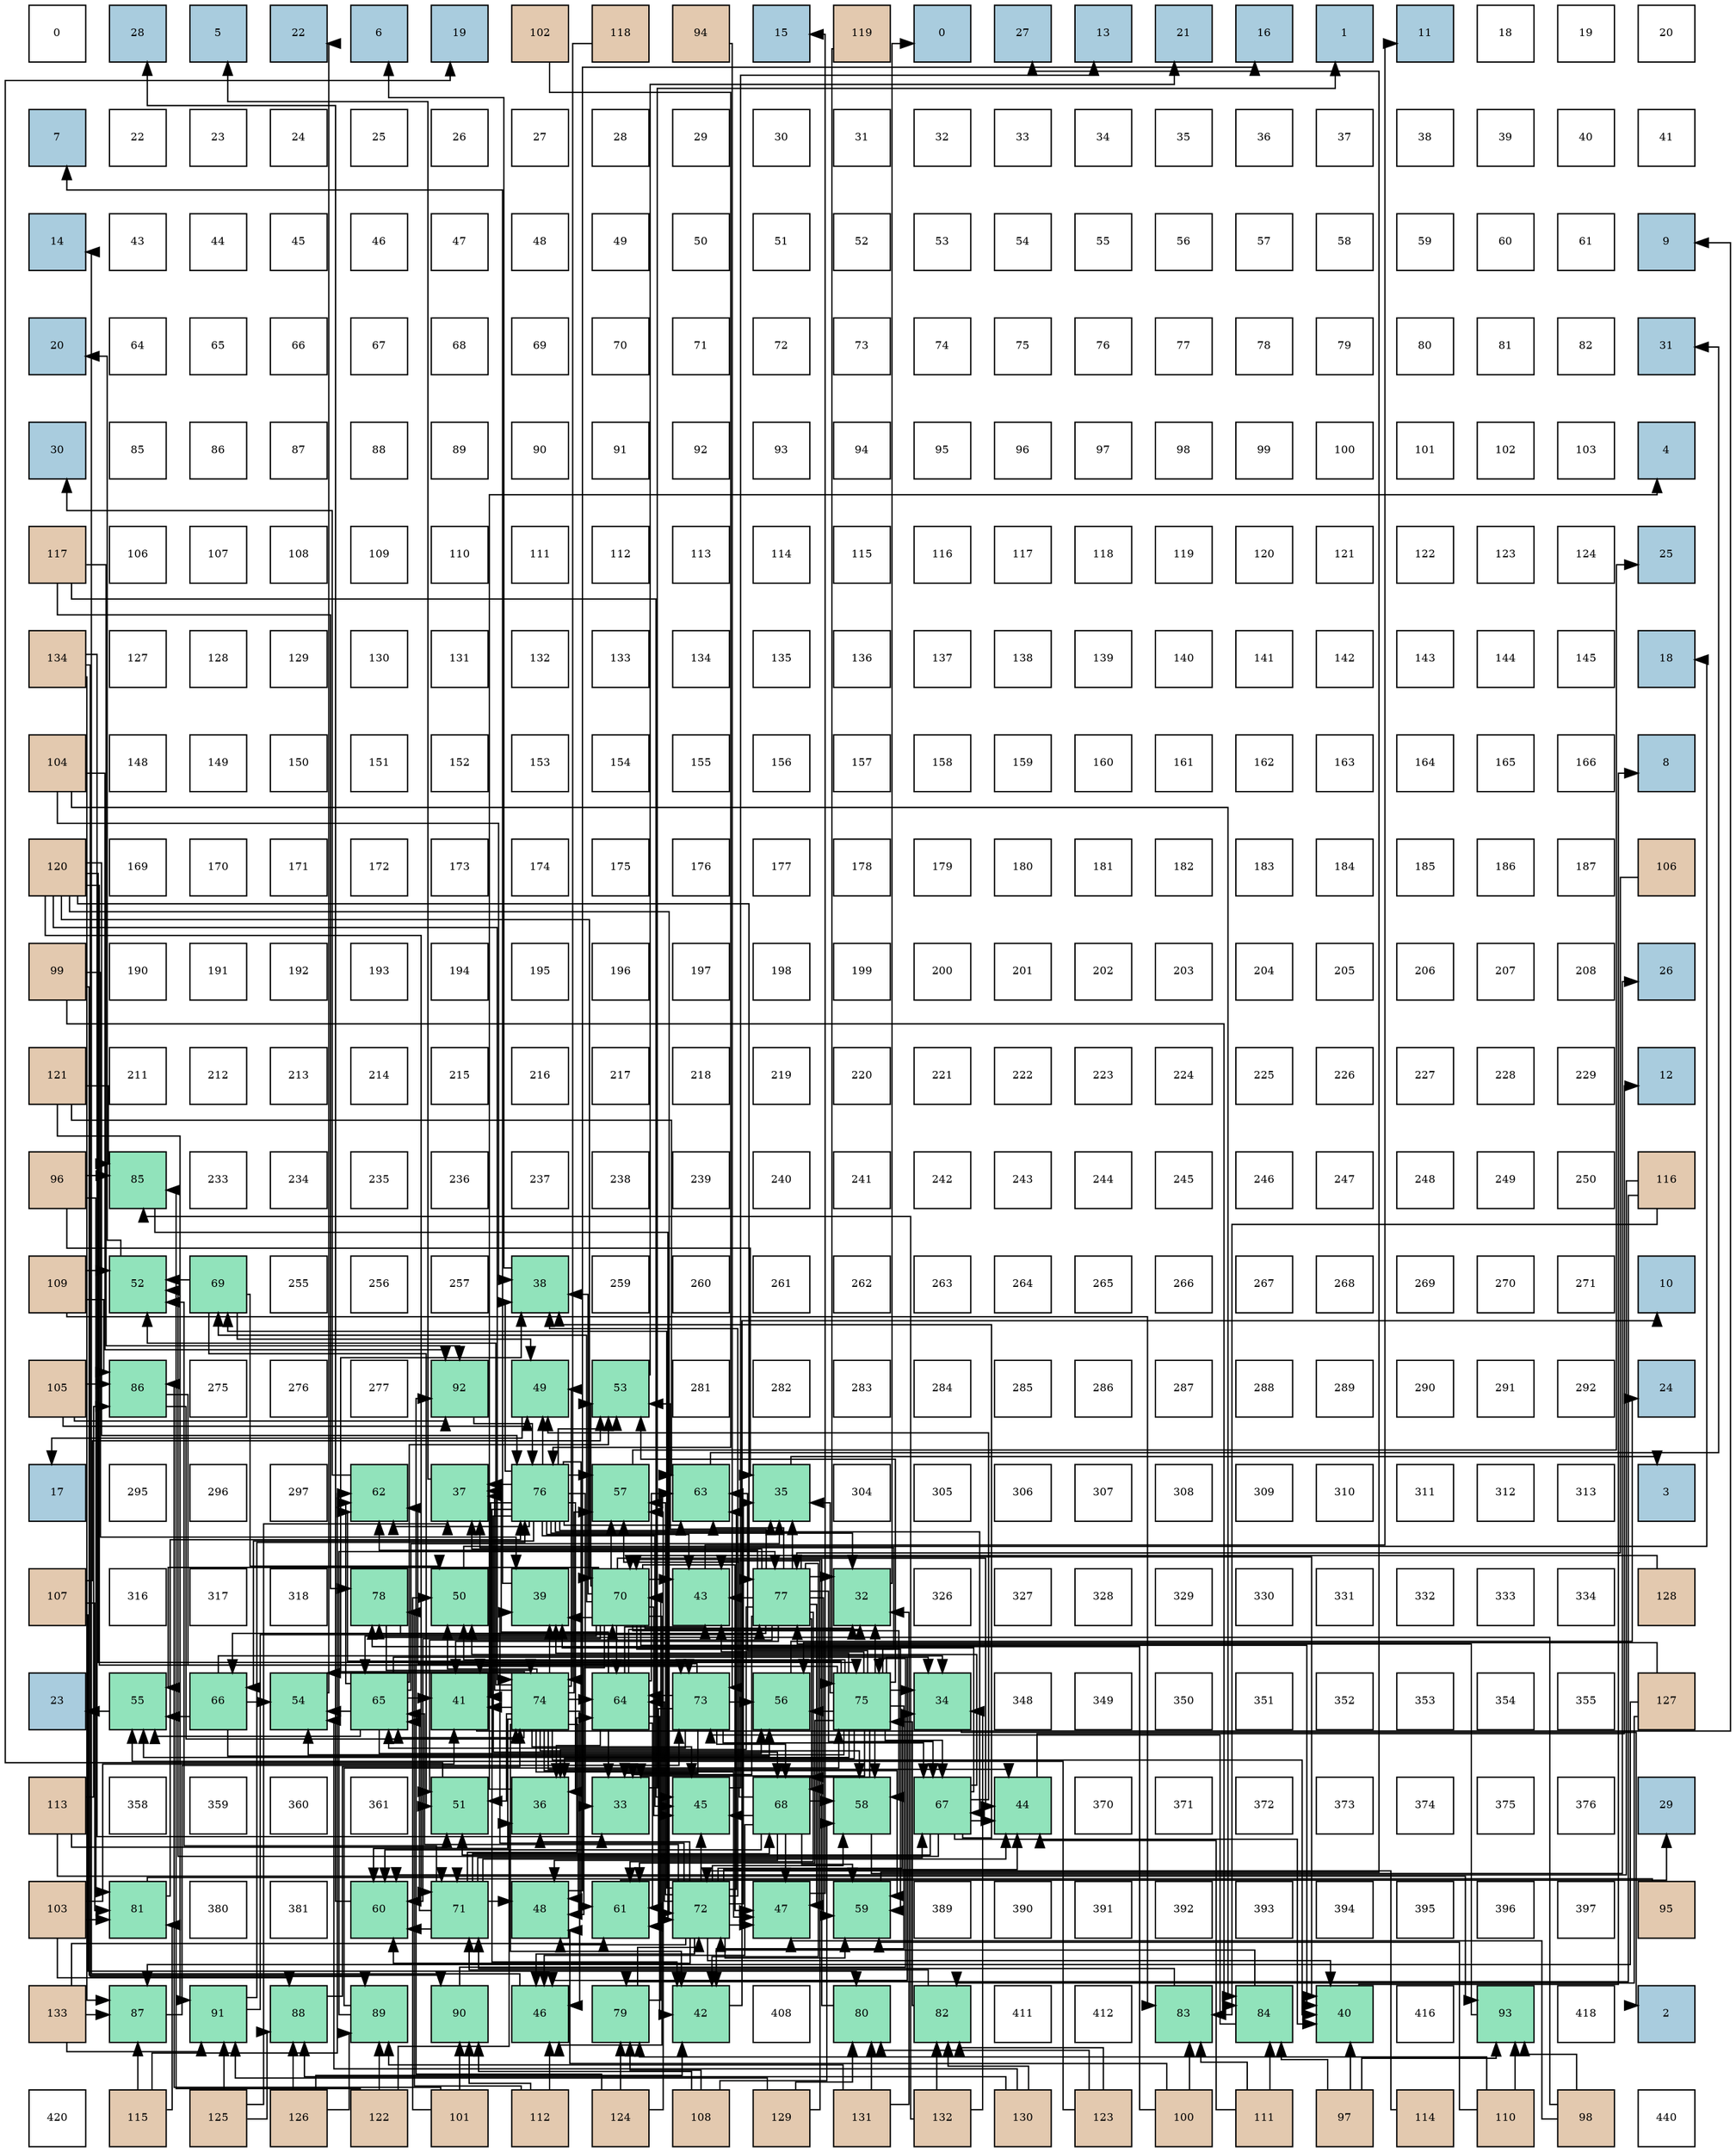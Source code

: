 digraph layout{
 rankdir=TB;
 splines=ortho;
 node [style=filled shape=square fixedsize=true width=0.6];
0[label="0", fontsize=8, fillcolor="#ffffff"];
1[label="28", fontsize=8, fillcolor="#a9ccde"];
2[label="5", fontsize=8, fillcolor="#a9ccde"];
3[label="22", fontsize=8, fillcolor="#a9ccde"];
4[label="6", fontsize=8, fillcolor="#a9ccde"];
5[label="19", fontsize=8, fillcolor="#a9ccde"];
6[label="102", fontsize=8, fillcolor="#e3c9af"];
7[label="118", fontsize=8, fillcolor="#e3c9af"];
8[label="94", fontsize=8, fillcolor="#e3c9af"];
9[label="15", fontsize=8, fillcolor="#a9ccde"];
10[label="119", fontsize=8, fillcolor="#e3c9af"];
11[label="0", fontsize=8, fillcolor="#a9ccde"];
12[label="27", fontsize=8, fillcolor="#a9ccde"];
13[label="13", fontsize=8, fillcolor="#a9ccde"];
14[label="21", fontsize=8, fillcolor="#a9ccde"];
15[label="16", fontsize=8, fillcolor="#a9ccde"];
16[label="1", fontsize=8, fillcolor="#a9ccde"];
17[label="11", fontsize=8, fillcolor="#a9ccde"];
18[label="18", fontsize=8, fillcolor="#ffffff"];
19[label="19", fontsize=8, fillcolor="#ffffff"];
20[label="20", fontsize=8, fillcolor="#ffffff"];
21[label="7", fontsize=8, fillcolor="#a9ccde"];
22[label="22", fontsize=8, fillcolor="#ffffff"];
23[label="23", fontsize=8, fillcolor="#ffffff"];
24[label="24", fontsize=8, fillcolor="#ffffff"];
25[label="25", fontsize=8, fillcolor="#ffffff"];
26[label="26", fontsize=8, fillcolor="#ffffff"];
27[label="27", fontsize=8, fillcolor="#ffffff"];
28[label="28", fontsize=8, fillcolor="#ffffff"];
29[label="29", fontsize=8, fillcolor="#ffffff"];
30[label="30", fontsize=8, fillcolor="#ffffff"];
31[label="31", fontsize=8, fillcolor="#ffffff"];
32[label="32", fontsize=8, fillcolor="#ffffff"];
33[label="33", fontsize=8, fillcolor="#ffffff"];
34[label="34", fontsize=8, fillcolor="#ffffff"];
35[label="35", fontsize=8, fillcolor="#ffffff"];
36[label="36", fontsize=8, fillcolor="#ffffff"];
37[label="37", fontsize=8, fillcolor="#ffffff"];
38[label="38", fontsize=8, fillcolor="#ffffff"];
39[label="39", fontsize=8, fillcolor="#ffffff"];
40[label="40", fontsize=8, fillcolor="#ffffff"];
41[label="41", fontsize=8, fillcolor="#ffffff"];
42[label="14", fontsize=8, fillcolor="#a9ccde"];
43[label="43", fontsize=8, fillcolor="#ffffff"];
44[label="44", fontsize=8, fillcolor="#ffffff"];
45[label="45", fontsize=8, fillcolor="#ffffff"];
46[label="46", fontsize=8, fillcolor="#ffffff"];
47[label="47", fontsize=8, fillcolor="#ffffff"];
48[label="48", fontsize=8, fillcolor="#ffffff"];
49[label="49", fontsize=8, fillcolor="#ffffff"];
50[label="50", fontsize=8, fillcolor="#ffffff"];
51[label="51", fontsize=8, fillcolor="#ffffff"];
52[label="52", fontsize=8, fillcolor="#ffffff"];
53[label="53", fontsize=8, fillcolor="#ffffff"];
54[label="54", fontsize=8, fillcolor="#ffffff"];
55[label="55", fontsize=8, fillcolor="#ffffff"];
56[label="56", fontsize=8, fillcolor="#ffffff"];
57[label="57", fontsize=8, fillcolor="#ffffff"];
58[label="58", fontsize=8, fillcolor="#ffffff"];
59[label="59", fontsize=8, fillcolor="#ffffff"];
60[label="60", fontsize=8, fillcolor="#ffffff"];
61[label="61", fontsize=8, fillcolor="#ffffff"];
62[label="9", fontsize=8, fillcolor="#a9ccde"];
63[label="20", fontsize=8, fillcolor="#a9ccde"];
64[label="64", fontsize=8, fillcolor="#ffffff"];
65[label="65", fontsize=8, fillcolor="#ffffff"];
66[label="66", fontsize=8, fillcolor="#ffffff"];
67[label="67", fontsize=8, fillcolor="#ffffff"];
68[label="68", fontsize=8, fillcolor="#ffffff"];
69[label="69", fontsize=8, fillcolor="#ffffff"];
70[label="70", fontsize=8, fillcolor="#ffffff"];
71[label="71", fontsize=8, fillcolor="#ffffff"];
72[label="72", fontsize=8, fillcolor="#ffffff"];
73[label="73", fontsize=8, fillcolor="#ffffff"];
74[label="74", fontsize=8, fillcolor="#ffffff"];
75[label="75", fontsize=8, fillcolor="#ffffff"];
76[label="76", fontsize=8, fillcolor="#ffffff"];
77[label="77", fontsize=8, fillcolor="#ffffff"];
78[label="78", fontsize=8, fillcolor="#ffffff"];
79[label="79", fontsize=8, fillcolor="#ffffff"];
80[label="80", fontsize=8, fillcolor="#ffffff"];
81[label="81", fontsize=8, fillcolor="#ffffff"];
82[label="82", fontsize=8, fillcolor="#ffffff"];
83[label="31", fontsize=8, fillcolor="#a9ccde"];
84[label="30", fontsize=8, fillcolor="#a9ccde"];
85[label="85", fontsize=8, fillcolor="#ffffff"];
86[label="86", fontsize=8, fillcolor="#ffffff"];
87[label="87", fontsize=8, fillcolor="#ffffff"];
88[label="88", fontsize=8, fillcolor="#ffffff"];
89[label="89", fontsize=8, fillcolor="#ffffff"];
90[label="90", fontsize=8, fillcolor="#ffffff"];
91[label="91", fontsize=8, fillcolor="#ffffff"];
92[label="92", fontsize=8, fillcolor="#ffffff"];
93[label="93", fontsize=8, fillcolor="#ffffff"];
94[label="94", fontsize=8, fillcolor="#ffffff"];
95[label="95", fontsize=8, fillcolor="#ffffff"];
96[label="96", fontsize=8, fillcolor="#ffffff"];
97[label="97", fontsize=8, fillcolor="#ffffff"];
98[label="98", fontsize=8, fillcolor="#ffffff"];
99[label="99", fontsize=8, fillcolor="#ffffff"];
100[label="100", fontsize=8, fillcolor="#ffffff"];
101[label="101", fontsize=8, fillcolor="#ffffff"];
102[label="102", fontsize=8, fillcolor="#ffffff"];
103[label="103", fontsize=8, fillcolor="#ffffff"];
104[label="4", fontsize=8, fillcolor="#a9ccde"];
105[label="117", fontsize=8, fillcolor="#e3c9af"];
106[label="106", fontsize=8, fillcolor="#ffffff"];
107[label="107", fontsize=8, fillcolor="#ffffff"];
108[label="108", fontsize=8, fillcolor="#ffffff"];
109[label="109", fontsize=8, fillcolor="#ffffff"];
110[label="110", fontsize=8, fillcolor="#ffffff"];
111[label="111", fontsize=8, fillcolor="#ffffff"];
112[label="112", fontsize=8, fillcolor="#ffffff"];
113[label="113", fontsize=8, fillcolor="#ffffff"];
114[label="114", fontsize=8, fillcolor="#ffffff"];
115[label="115", fontsize=8, fillcolor="#ffffff"];
116[label="116", fontsize=8, fillcolor="#ffffff"];
117[label="117", fontsize=8, fillcolor="#ffffff"];
118[label="118", fontsize=8, fillcolor="#ffffff"];
119[label="119", fontsize=8, fillcolor="#ffffff"];
120[label="120", fontsize=8, fillcolor="#ffffff"];
121[label="121", fontsize=8, fillcolor="#ffffff"];
122[label="122", fontsize=8, fillcolor="#ffffff"];
123[label="123", fontsize=8, fillcolor="#ffffff"];
124[label="124", fontsize=8, fillcolor="#ffffff"];
125[label="25", fontsize=8, fillcolor="#a9ccde"];
126[label="134", fontsize=8, fillcolor="#e3c9af"];
127[label="127", fontsize=8, fillcolor="#ffffff"];
128[label="128", fontsize=8, fillcolor="#ffffff"];
129[label="129", fontsize=8, fillcolor="#ffffff"];
130[label="130", fontsize=8, fillcolor="#ffffff"];
131[label="131", fontsize=8, fillcolor="#ffffff"];
132[label="132", fontsize=8, fillcolor="#ffffff"];
133[label="133", fontsize=8, fillcolor="#ffffff"];
134[label="134", fontsize=8, fillcolor="#ffffff"];
135[label="135", fontsize=8, fillcolor="#ffffff"];
136[label="136", fontsize=8, fillcolor="#ffffff"];
137[label="137", fontsize=8, fillcolor="#ffffff"];
138[label="138", fontsize=8, fillcolor="#ffffff"];
139[label="139", fontsize=8, fillcolor="#ffffff"];
140[label="140", fontsize=8, fillcolor="#ffffff"];
141[label="141", fontsize=8, fillcolor="#ffffff"];
142[label="142", fontsize=8, fillcolor="#ffffff"];
143[label="143", fontsize=8, fillcolor="#ffffff"];
144[label="144", fontsize=8, fillcolor="#ffffff"];
145[label="145", fontsize=8, fillcolor="#ffffff"];
146[label="18", fontsize=8, fillcolor="#a9ccde"];
147[label="104", fontsize=8, fillcolor="#e3c9af"];
148[label="148", fontsize=8, fillcolor="#ffffff"];
149[label="149", fontsize=8, fillcolor="#ffffff"];
150[label="150", fontsize=8, fillcolor="#ffffff"];
151[label="151", fontsize=8, fillcolor="#ffffff"];
152[label="152", fontsize=8, fillcolor="#ffffff"];
153[label="153", fontsize=8, fillcolor="#ffffff"];
154[label="154", fontsize=8, fillcolor="#ffffff"];
155[label="155", fontsize=8, fillcolor="#ffffff"];
156[label="156", fontsize=8, fillcolor="#ffffff"];
157[label="157", fontsize=8, fillcolor="#ffffff"];
158[label="158", fontsize=8, fillcolor="#ffffff"];
159[label="159", fontsize=8, fillcolor="#ffffff"];
160[label="160", fontsize=8, fillcolor="#ffffff"];
161[label="161", fontsize=8, fillcolor="#ffffff"];
162[label="162", fontsize=8, fillcolor="#ffffff"];
163[label="163", fontsize=8, fillcolor="#ffffff"];
164[label="164", fontsize=8, fillcolor="#ffffff"];
165[label="165", fontsize=8, fillcolor="#ffffff"];
166[label="166", fontsize=8, fillcolor="#ffffff"];
167[label="8", fontsize=8, fillcolor="#a9ccde"];
168[label="120", fontsize=8, fillcolor="#e3c9af"];
169[label="169", fontsize=8, fillcolor="#ffffff"];
170[label="170", fontsize=8, fillcolor="#ffffff"];
171[label="171", fontsize=8, fillcolor="#ffffff"];
172[label="172", fontsize=8, fillcolor="#ffffff"];
173[label="173", fontsize=8, fillcolor="#ffffff"];
174[label="174", fontsize=8, fillcolor="#ffffff"];
175[label="175", fontsize=8, fillcolor="#ffffff"];
176[label="176", fontsize=8, fillcolor="#ffffff"];
177[label="177", fontsize=8, fillcolor="#ffffff"];
178[label="178", fontsize=8, fillcolor="#ffffff"];
179[label="179", fontsize=8, fillcolor="#ffffff"];
180[label="180", fontsize=8, fillcolor="#ffffff"];
181[label="181", fontsize=8, fillcolor="#ffffff"];
182[label="182", fontsize=8, fillcolor="#ffffff"];
183[label="183", fontsize=8, fillcolor="#ffffff"];
184[label="184", fontsize=8, fillcolor="#ffffff"];
185[label="185", fontsize=8, fillcolor="#ffffff"];
186[label="186", fontsize=8, fillcolor="#ffffff"];
187[label="187", fontsize=8, fillcolor="#ffffff"];
188[label="106", fontsize=8, fillcolor="#e3c9af"];
189[label="99", fontsize=8, fillcolor="#e3c9af"];
190[label="190", fontsize=8, fillcolor="#ffffff"];
191[label="191", fontsize=8, fillcolor="#ffffff"];
192[label="192", fontsize=8, fillcolor="#ffffff"];
193[label="193", fontsize=8, fillcolor="#ffffff"];
194[label="194", fontsize=8, fillcolor="#ffffff"];
195[label="195", fontsize=8, fillcolor="#ffffff"];
196[label="196", fontsize=8, fillcolor="#ffffff"];
197[label="197", fontsize=8, fillcolor="#ffffff"];
198[label="198", fontsize=8, fillcolor="#ffffff"];
199[label="199", fontsize=8, fillcolor="#ffffff"];
200[label="200", fontsize=8, fillcolor="#ffffff"];
201[label="201", fontsize=8, fillcolor="#ffffff"];
202[label="202", fontsize=8, fillcolor="#ffffff"];
203[label="203", fontsize=8, fillcolor="#ffffff"];
204[label="204", fontsize=8, fillcolor="#ffffff"];
205[label="205", fontsize=8, fillcolor="#ffffff"];
206[label="206", fontsize=8, fillcolor="#ffffff"];
207[label="207", fontsize=8, fillcolor="#ffffff"];
208[label="208", fontsize=8, fillcolor="#ffffff"];
209[label="26", fontsize=8, fillcolor="#a9ccde"];
210[label="121", fontsize=8, fillcolor="#e3c9af"];
211[label="211", fontsize=8, fillcolor="#ffffff"];
212[label="212", fontsize=8, fillcolor="#ffffff"];
213[label="213", fontsize=8, fillcolor="#ffffff"];
214[label="214", fontsize=8, fillcolor="#ffffff"];
215[label="215", fontsize=8, fillcolor="#ffffff"];
216[label="216", fontsize=8, fillcolor="#ffffff"];
217[label="217", fontsize=8, fillcolor="#ffffff"];
218[label="218", fontsize=8, fillcolor="#ffffff"];
219[label="219", fontsize=8, fillcolor="#ffffff"];
220[label="220", fontsize=8, fillcolor="#ffffff"];
221[label="221", fontsize=8, fillcolor="#ffffff"];
222[label="222", fontsize=8, fillcolor="#ffffff"];
223[label="223", fontsize=8, fillcolor="#ffffff"];
224[label="224", fontsize=8, fillcolor="#ffffff"];
225[label="225", fontsize=8, fillcolor="#ffffff"];
226[label="226", fontsize=8, fillcolor="#ffffff"];
227[label="227", fontsize=8, fillcolor="#ffffff"];
228[label="228", fontsize=8, fillcolor="#ffffff"];
229[label="229", fontsize=8, fillcolor="#ffffff"];
230[label="12", fontsize=8, fillcolor="#a9ccde"];
231[label="96", fontsize=8, fillcolor="#e3c9af"];
232[label="85", fontsize=8, fillcolor="#91e3bb"];
233[label="233", fontsize=8, fillcolor="#ffffff"];
234[label="234", fontsize=8, fillcolor="#ffffff"];
235[label="235", fontsize=8, fillcolor="#ffffff"];
236[label="236", fontsize=8, fillcolor="#ffffff"];
237[label="237", fontsize=8, fillcolor="#ffffff"];
238[label="238", fontsize=8, fillcolor="#ffffff"];
239[label="239", fontsize=8, fillcolor="#ffffff"];
240[label="240", fontsize=8, fillcolor="#ffffff"];
241[label="241", fontsize=8, fillcolor="#ffffff"];
242[label="242", fontsize=8, fillcolor="#ffffff"];
243[label="243", fontsize=8, fillcolor="#ffffff"];
244[label="244", fontsize=8, fillcolor="#ffffff"];
245[label="245", fontsize=8, fillcolor="#ffffff"];
246[label="246", fontsize=8, fillcolor="#ffffff"];
247[label="247", fontsize=8, fillcolor="#ffffff"];
248[label="248", fontsize=8, fillcolor="#ffffff"];
249[label="249", fontsize=8, fillcolor="#ffffff"];
250[label="250", fontsize=8, fillcolor="#ffffff"];
251[label="116", fontsize=8, fillcolor="#e3c9af"];
252[label="109", fontsize=8, fillcolor="#e3c9af"];
253[label="52", fontsize=8, fillcolor="#91e3bb"];
254[label="69", fontsize=8, fillcolor="#91e3bb"];
255[label="255", fontsize=8, fillcolor="#ffffff"];
256[label="256", fontsize=8, fillcolor="#ffffff"];
257[label="257", fontsize=8, fillcolor="#ffffff"];
258[label="38", fontsize=8, fillcolor="#91e3bb"];
259[label="259", fontsize=8, fillcolor="#ffffff"];
260[label="260", fontsize=8, fillcolor="#ffffff"];
261[label="261", fontsize=8, fillcolor="#ffffff"];
262[label="262", fontsize=8, fillcolor="#ffffff"];
263[label="263", fontsize=8, fillcolor="#ffffff"];
264[label="264", fontsize=8, fillcolor="#ffffff"];
265[label="265", fontsize=8, fillcolor="#ffffff"];
266[label="266", fontsize=8, fillcolor="#ffffff"];
267[label="267", fontsize=8, fillcolor="#ffffff"];
268[label="268", fontsize=8, fillcolor="#ffffff"];
269[label="269", fontsize=8, fillcolor="#ffffff"];
270[label="270", fontsize=8, fillcolor="#ffffff"];
271[label="271", fontsize=8, fillcolor="#ffffff"];
272[label="10", fontsize=8, fillcolor="#a9ccde"];
273[label="105", fontsize=8, fillcolor="#e3c9af"];
274[label="86", fontsize=8, fillcolor="#91e3bb"];
275[label="275", fontsize=8, fillcolor="#ffffff"];
276[label="276", fontsize=8, fillcolor="#ffffff"];
277[label="277", fontsize=8, fillcolor="#ffffff"];
278[label="92", fontsize=8, fillcolor="#91e3bb"];
279[label="49", fontsize=8, fillcolor="#91e3bb"];
280[label="53", fontsize=8, fillcolor="#91e3bb"];
281[label="281", fontsize=8, fillcolor="#ffffff"];
282[label="282", fontsize=8, fillcolor="#ffffff"];
283[label="283", fontsize=8, fillcolor="#ffffff"];
284[label="284", fontsize=8, fillcolor="#ffffff"];
285[label="285", fontsize=8, fillcolor="#ffffff"];
286[label="286", fontsize=8, fillcolor="#ffffff"];
287[label="287", fontsize=8, fillcolor="#ffffff"];
288[label="288", fontsize=8, fillcolor="#ffffff"];
289[label="289", fontsize=8, fillcolor="#ffffff"];
290[label="290", fontsize=8, fillcolor="#ffffff"];
291[label="291", fontsize=8, fillcolor="#ffffff"];
292[label="292", fontsize=8, fillcolor="#ffffff"];
293[label="24", fontsize=8, fillcolor="#a9ccde"];
294[label="17", fontsize=8, fillcolor="#a9ccde"];
295[label="295", fontsize=8, fillcolor="#ffffff"];
296[label="296", fontsize=8, fillcolor="#ffffff"];
297[label="297", fontsize=8, fillcolor="#ffffff"];
298[label="62", fontsize=8, fillcolor="#91e3bb"];
299[label="37", fontsize=8, fillcolor="#91e3bb"];
300[label="76", fontsize=8, fillcolor="#91e3bb"];
301[label="57", fontsize=8, fillcolor="#91e3bb"];
302[label="63", fontsize=8, fillcolor="#91e3bb"];
303[label="35", fontsize=8, fillcolor="#91e3bb"];
304[label="304", fontsize=8, fillcolor="#ffffff"];
305[label="305", fontsize=8, fillcolor="#ffffff"];
306[label="306", fontsize=8, fillcolor="#ffffff"];
307[label="307", fontsize=8, fillcolor="#ffffff"];
308[label="308", fontsize=8, fillcolor="#ffffff"];
309[label="309", fontsize=8, fillcolor="#ffffff"];
310[label="310", fontsize=8, fillcolor="#ffffff"];
311[label="311", fontsize=8, fillcolor="#ffffff"];
312[label="312", fontsize=8, fillcolor="#ffffff"];
313[label="313", fontsize=8, fillcolor="#ffffff"];
314[label="3", fontsize=8, fillcolor="#a9ccde"];
315[label="107", fontsize=8, fillcolor="#e3c9af"];
316[label="316", fontsize=8, fillcolor="#ffffff"];
317[label="317", fontsize=8, fillcolor="#ffffff"];
318[label="318", fontsize=8, fillcolor="#ffffff"];
319[label="78", fontsize=8, fillcolor="#91e3bb"];
320[label="50", fontsize=8, fillcolor="#91e3bb"];
321[label="39", fontsize=8, fillcolor="#91e3bb"];
322[label="70", fontsize=8, fillcolor="#91e3bb"];
323[label="43", fontsize=8, fillcolor="#91e3bb"];
324[label="77", fontsize=8, fillcolor="#91e3bb"];
325[label="32", fontsize=8, fillcolor="#91e3bb"];
326[label="326", fontsize=8, fillcolor="#ffffff"];
327[label="327", fontsize=8, fillcolor="#ffffff"];
328[label="328", fontsize=8, fillcolor="#ffffff"];
329[label="329", fontsize=8, fillcolor="#ffffff"];
330[label="330", fontsize=8, fillcolor="#ffffff"];
331[label="331", fontsize=8, fillcolor="#ffffff"];
332[label="332", fontsize=8, fillcolor="#ffffff"];
333[label="333", fontsize=8, fillcolor="#ffffff"];
334[label="334", fontsize=8, fillcolor="#ffffff"];
335[label="128", fontsize=8, fillcolor="#e3c9af"];
336[label="23", fontsize=8, fillcolor="#a9ccde"];
337[label="55", fontsize=8, fillcolor="#91e3bb"];
338[label="66", fontsize=8, fillcolor="#91e3bb"];
339[label="54", fontsize=8, fillcolor="#91e3bb"];
340[label="65", fontsize=8, fillcolor="#91e3bb"];
341[label="41", fontsize=8, fillcolor="#91e3bb"];
342[label="74", fontsize=8, fillcolor="#91e3bb"];
343[label="64", fontsize=8, fillcolor="#91e3bb"];
344[label="73", fontsize=8, fillcolor="#91e3bb"];
345[label="56", fontsize=8, fillcolor="#91e3bb"];
346[label="75", fontsize=8, fillcolor="#91e3bb"];
347[label="34", fontsize=8, fillcolor="#91e3bb"];
348[label="348", fontsize=8, fillcolor="#ffffff"];
349[label="349", fontsize=8, fillcolor="#ffffff"];
350[label="350", fontsize=8, fillcolor="#ffffff"];
351[label="351", fontsize=8, fillcolor="#ffffff"];
352[label="352", fontsize=8, fillcolor="#ffffff"];
353[label="353", fontsize=8, fillcolor="#ffffff"];
354[label="354", fontsize=8, fillcolor="#ffffff"];
355[label="355", fontsize=8, fillcolor="#ffffff"];
356[label="127", fontsize=8, fillcolor="#e3c9af"];
357[label="113", fontsize=8, fillcolor="#e3c9af"];
358[label="358", fontsize=8, fillcolor="#ffffff"];
359[label="359", fontsize=8, fillcolor="#ffffff"];
360[label="360", fontsize=8, fillcolor="#ffffff"];
361[label="361", fontsize=8, fillcolor="#ffffff"];
362[label="51", fontsize=8, fillcolor="#91e3bb"];
363[label="36", fontsize=8, fillcolor="#91e3bb"];
364[label="33", fontsize=8, fillcolor="#91e3bb"];
365[label="45", fontsize=8, fillcolor="#91e3bb"];
366[label="68", fontsize=8, fillcolor="#91e3bb"];
367[label="58", fontsize=8, fillcolor="#91e3bb"];
368[label="67", fontsize=8, fillcolor="#91e3bb"];
369[label="44", fontsize=8, fillcolor="#91e3bb"];
370[label="370", fontsize=8, fillcolor="#ffffff"];
371[label="371", fontsize=8, fillcolor="#ffffff"];
372[label="372", fontsize=8, fillcolor="#ffffff"];
373[label="373", fontsize=8, fillcolor="#ffffff"];
374[label="374", fontsize=8, fillcolor="#ffffff"];
375[label="375", fontsize=8, fillcolor="#ffffff"];
376[label="376", fontsize=8, fillcolor="#ffffff"];
377[label="29", fontsize=8, fillcolor="#a9ccde"];
378[label="103", fontsize=8, fillcolor="#e3c9af"];
379[label="81", fontsize=8, fillcolor="#91e3bb"];
380[label="380", fontsize=8, fillcolor="#ffffff"];
381[label="381", fontsize=8, fillcolor="#ffffff"];
382[label="60", fontsize=8, fillcolor="#91e3bb"];
383[label="71", fontsize=8, fillcolor="#91e3bb"];
384[label="48", fontsize=8, fillcolor="#91e3bb"];
385[label="61", fontsize=8, fillcolor="#91e3bb"];
386[label="72", fontsize=8, fillcolor="#91e3bb"];
387[label="47", fontsize=8, fillcolor="#91e3bb"];
388[label="59", fontsize=8, fillcolor="#91e3bb"];
389[label="389", fontsize=8, fillcolor="#ffffff"];
390[label="390", fontsize=8, fillcolor="#ffffff"];
391[label="391", fontsize=8, fillcolor="#ffffff"];
392[label="392", fontsize=8, fillcolor="#ffffff"];
393[label="393", fontsize=8, fillcolor="#ffffff"];
394[label="394", fontsize=8, fillcolor="#ffffff"];
395[label="395", fontsize=8, fillcolor="#ffffff"];
396[label="396", fontsize=8, fillcolor="#ffffff"];
397[label="397", fontsize=8, fillcolor="#ffffff"];
398[label="95", fontsize=8, fillcolor="#e3c9af"];
399[label="133", fontsize=8, fillcolor="#e3c9af"];
400[label="87", fontsize=8, fillcolor="#91e3bb"];
401[label="91", fontsize=8, fillcolor="#91e3bb"];
402[label="88", fontsize=8, fillcolor="#91e3bb"];
403[label="89", fontsize=8, fillcolor="#91e3bb"];
404[label="90", fontsize=8, fillcolor="#91e3bb"];
405[label="46", fontsize=8, fillcolor="#91e3bb"];
406[label="79", fontsize=8, fillcolor="#91e3bb"];
407[label="42", fontsize=8, fillcolor="#91e3bb"];
408[label="408", fontsize=8, fillcolor="#ffffff"];
409[label="80", fontsize=8, fillcolor="#91e3bb"];
410[label="82", fontsize=8, fillcolor="#91e3bb"];
411[label="411", fontsize=8, fillcolor="#ffffff"];
412[label="412", fontsize=8, fillcolor="#ffffff"];
413[label="83", fontsize=8, fillcolor="#91e3bb"];
414[label="84", fontsize=8, fillcolor="#91e3bb"];
415[label="40", fontsize=8, fillcolor="#91e3bb"];
416[label="416", fontsize=8, fillcolor="#ffffff"];
417[label="93", fontsize=8, fillcolor="#91e3bb"];
418[label="418", fontsize=8, fillcolor="#ffffff"];
419[label="2", fontsize=8, fillcolor="#a9ccde"];
420[label="420", fontsize=8, fillcolor="#ffffff"];
421[label="115", fontsize=8, fillcolor="#e3c9af"];
422[label="125", fontsize=8, fillcolor="#e3c9af"];
423[label="126", fontsize=8, fillcolor="#e3c9af"];
424[label="122", fontsize=8, fillcolor="#e3c9af"];
425[label="101", fontsize=8, fillcolor="#e3c9af"];
426[label="112", fontsize=8, fillcolor="#e3c9af"];
427[label="124", fontsize=8, fillcolor="#e3c9af"];
428[label="108", fontsize=8, fillcolor="#e3c9af"];
429[label="129", fontsize=8, fillcolor="#e3c9af"];
430[label="131", fontsize=8, fillcolor="#e3c9af"];
431[label="132", fontsize=8, fillcolor="#e3c9af"];
432[label="130", fontsize=8, fillcolor="#e3c9af"];
433[label="123", fontsize=8, fillcolor="#e3c9af"];
434[label="100", fontsize=8, fillcolor="#e3c9af"];
435[label="111", fontsize=8, fillcolor="#e3c9af"];
436[label="97", fontsize=8, fillcolor="#e3c9af"];
437[label="114", fontsize=8, fillcolor="#e3c9af"];
438[label="110", fontsize=8, fillcolor="#e3c9af"];
439[label="98", fontsize=8, fillcolor="#e3c9af"];
440[label="440", fontsize=8, fillcolor="#ffffff"];
edge [constraint=false, style=vis];325 -> 11;
364 -> 16;
347 -> 419;
303 -> 314;
363 -> 104;
299 -> 2;
258 -> 4;
321 -> 21;
415 -> 167;
341 -> 62;
407 -> 272;
323 -> 17;
369 -> 230;
365 -> 13;
405 -> 42;
387 -> 9;
384 -> 15;
279 -> 294;
320 -> 146;
362 -> 5;
253 -> 63;
280 -> 14;
339 -> 3;
337 -> 336;
345 -> 293;
301 -> 125;
367 -> 209;
388 -> 12;
382 -> 1;
385 -> 377;
298 -> 84;
302 -> 83;
343 -> 325;
343 -> 364;
343 -> 363;
343 -> 299;
343 -> 407;
343 -> 323;
343 -> 385;
343 -> 302;
340 -> 347;
340 -> 303;
340 -> 341;
340 -> 280;
340 -> 339;
340 -> 337;
340 -> 345;
340 -> 298;
338 -> 347;
338 -> 339;
338 -> 337;
338 -> 345;
368 -> 258;
368 -> 321;
368 -> 415;
368 -> 369;
368 -> 279;
368 -> 320;
368 -> 362;
368 -> 253;
366 -> 365;
366 -> 405;
366 -> 387;
366 -> 384;
366 -> 301;
366 -> 367;
366 -> 388;
366 -> 382;
254 -> 279;
254 -> 320;
254 -> 362;
254 -> 253;
322 -> 325;
322 -> 258;
322 -> 321;
322 -> 415;
322 -> 323;
322 -> 369;
322 -> 365;
322 -> 405;
322 -> 387;
322 -> 384;
322 -> 280;
322 -> 337;
322 -> 301;
322 -> 367;
322 -> 388;
322 -> 382;
322 -> 343;
322 -> 340;
322 -> 254;
383 -> 369;
383 -> 384;
383 -> 253;
383 -> 382;
383 -> 343;
383 -> 340;
383 -> 368;
383 -> 366;
386 -> 347;
386 -> 303;
386 -> 363;
386 -> 258;
386 -> 321;
386 -> 415;
386 -> 369;
386 -> 365;
386 -> 405;
386 -> 387;
386 -> 384;
386 -> 301;
386 -> 367;
386 -> 388;
386 -> 382;
386 -> 302;
386 -> 343;
386 -> 340;
386 -> 254;
344 -> 364;
344 -> 345;
344 -> 385;
344 -> 298;
344 -> 343;
344 -> 340;
344 -> 368;
344 -> 366;
342 -> 299;
342 -> 258;
342 -> 321;
342 -> 415;
342 -> 341;
342 -> 407;
342 -> 369;
342 -> 365;
342 -> 405;
342 -> 387;
342 -> 384;
342 -> 279;
342 -> 320;
342 -> 362;
342 -> 253;
342 -> 339;
342 -> 301;
342 -> 367;
342 -> 388;
342 -> 382;
342 -> 343;
342 -> 340;
346 -> 325;
346 -> 364;
346 -> 347;
346 -> 303;
346 -> 363;
346 -> 299;
346 -> 321;
346 -> 341;
346 -> 407;
346 -> 323;
346 -> 405;
346 -> 320;
346 -> 280;
346 -> 339;
346 -> 337;
346 -> 345;
346 -> 367;
346 -> 385;
346 -> 298;
346 -> 302;
346 -> 368;
346 -> 366;
300 -> 325;
300 -> 364;
300 -> 303;
300 -> 363;
300 -> 299;
300 -> 258;
300 -> 341;
300 -> 407;
300 -> 323;
300 -> 365;
300 -> 279;
300 -> 280;
300 -> 301;
300 -> 385;
300 -> 298;
300 -> 302;
300 -> 338;
300 -> 368;
300 -> 366;
324 -> 325;
324 -> 364;
324 -> 303;
324 -> 363;
324 -> 299;
324 -> 415;
324 -> 341;
324 -> 407;
324 -> 323;
324 -> 387;
324 -> 362;
324 -> 280;
324 -> 388;
324 -> 385;
324 -> 298;
324 -> 302;
324 -> 338;
324 -> 368;
324 -> 366;
319 -> 322;
319 -> 342;
406 -> 322;
406 -> 386;
409 -> 322;
379 -> 383;
379 -> 300;
410 -> 383;
410 -> 346;
413 -> 383;
414 -> 386;
414 -> 344;
232 -> 386;
274 -> 344;
274 -> 342;
400 -> 344;
402 -> 342;
403 -> 346;
403 -> 324;
404 -> 346;
401 -> 300;
401 -> 324;
278 -> 300;
417 -> 324;
8 -> 344;
398 -> 383;
231 -> 303;
231 -> 379;
231 -> 232;
436 -> 415;
436 -> 414;
436 -> 417;
439 -> 387;
439 -> 319;
439 -> 417;
189 -> 321;
189 -> 414;
189 -> 404;
434 -> 384;
434 -> 319;
434 -> 413;
425 -> 320;
425 -> 274;
425 -> 404;
6 -> 300;
378 -> 341;
378 -> 379;
378 -> 402;
147 -> 258;
147 -> 414;
147 -> 278;
273 -> 279;
273 -> 274;
273 -> 278;
188 -> 324;
315 -> 280;
315 -> 409;
315 -> 379;
428 -> 367;
428 -> 406;
428 -> 404;
252 -> 253;
252 -> 413;
252 -> 274;
438 -> 388;
438 -> 406;
438 -> 417;
435 -> 369;
435 -> 413;
435 -> 414;
426 -> 405;
426 -> 319;
426 -> 404;
357 -> 362;
357 -> 274;
357 -> 417;
437 -> 386;
421 -> 298;
421 -> 379;
421 -> 400;
251 -> 382;
251 -> 406;
251 -> 413;
105 -> 365;
105 -> 319;
105 -> 278;
7 -> 342;
10 -> 346;
168 -> 322;
168 -> 383;
168 -> 386;
168 -> 344;
168 -> 342;
168 -> 346;
168 -> 300;
168 -> 324;
210 -> 302;
210 -> 232;
210 -> 401;
424 -> 363;
424 -> 232;
424 -> 403;
433 -> 337;
433 -> 409;
433 -> 410;
427 -> 301;
427 -> 406;
427 -> 278;
422 -> 299;
422 -> 402;
422 -> 401;
423 -> 407;
423 -> 402;
423 -> 403;
356 -> 345;
356 -> 410;
356 -> 400;
335 -> 322;
429 -> 323;
429 -> 409;
429 -> 401;
432 -> 339;
432 -> 410;
432 -> 402;
430 -> 325;
430 -> 409;
430 -> 403;
431 -> 347;
431 -> 410;
431 -> 232;
399 -> 385;
399 -> 400;
399 -> 401;
126 -> 364;
126 -> 400;
126 -> 403;
edge [constraint=true, style=invis];
0 -> 21 -> 42 -> 63 -> 84 -> 105 -> 126 -> 147 -> 168 -> 189 -> 210 -> 231 -> 252 -> 273 -> 294 -> 315 -> 336 -> 357 -> 378 -> 399 -> 420;
1 -> 22 -> 43 -> 64 -> 85 -> 106 -> 127 -> 148 -> 169 -> 190 -> 211 -> 232 -> 253 -> 274 -> 295 -> 316 -> 337 -> 358 -> 379 -> 400 -> 421;
2 -> 23 -> 44 -> 65 -> 86 -> 107 -> 128 -> 149 -> 170 -> 191 -> 212 -> 233 -> 254 -> 275 -> 296 -> 317 -> 338 -> 359 -> 380 -> 401 -> 422;
3 -> 24 -> 45 -> 66 -> 87 -> 108 -> 129 -> 150 -> 171 -> 192 -> 213 -> 234 -> 255 -> 276 -> 297 -> 318 -> 339 -> 360 -> 381 -> 402 -> 423;
4 -> 25 -> 46 -> 67 -> 88 -> 109 -> 130 -> 151 -> 172 -> 193 -> 214 -> 235 -> 256 -> 277 -> 298 -> 319 -> 340 -> 361 -> 382 -> 403 -> 424;
5 -> 26 -> 47 -> 68 -> 89 -> 110 -> 131 -> 152 -> 173 -> 194 -> 215 -> 236 -> 257 -> 278 -> 299 -> 320 -> 341 -> 362 -> 383 -> 404 -> 425;
6 -> 27 -> 48 -> 69 -> 90 -> 111 -> 132 -> 153 -> 174 -> 195 -> 216 -> 237 -> 258 -> 279 -> 300 -> 321 -> 342 -> 363 -> 384 -> 405 -> 426;
7 -> 28 -> 49 -> 70 -> 91 -> 112 -> 133 -> 154 -> 175 -> 196 -> 217 -> 238 -> 259 -> 280 -> 301 -> 322 -> 343 -> 364 -> 385 -> 406 -> 427;
8 -> 29 -> 50 -> 71 -> 92 -> 113 -> 134 -> 155 -> 176 -> 197 -> 218 -> 239 -> 260 -> 281 -> 302 -> 323 -> 344 -> 365 -> 386 -> 407 -> 428;
9 -> 30 -> 51 -> 72 -> 93 -> 114 -> 135 -> 156 -> 177 -> 198 -> 219 -> 240 -> 261 -> 282 -> 303 -> 324 -> 345 -> 366 -> 387 -> 408 -> 429;
10 -> 31 -> 52 -> 73 -> 94 -> 115 -> 136 -> 157 -> 178 -> 199 -> 220 -> 241 -> 262 -> 283 -> 304 -> 325 -> 346 -> 367 -> 388 -> 409 -> 430;
11 -> 32 -> 53 -> 74 -> 95 -> 116 -> 137 -> 158 -> 179 -> 200 -> 221 -> 242 -> 263 -> 284 -> 305 -> 326 -> 347 -> 368 -> 389 -> 410 -> 431;
12 -> 33 -> 54 -> 75 -> 96 -> 117 -> 138 -> 159 -> 180 -> 201 -> 222 -> 243 -> 264 -> 285 -> 306 -> 327 -> 348 -> 369 -> 390 -> 411 -> 432;
13 -> 34 -> 55 -> 76 -> 97 -> 118 -> 139 -> 160 -> 181 -> 202 -> 223 -> 244 -> 265 -> 286 -> 307 -> 328 -> 349 -> 370 -> 391 -> 412 -> 433;
14 -> 35 -> 56 -> 77 -> 98 -> 119 -> 140 -> 161 -> 182 -> 203 -> 224 -> 245 -> 266 -> 287 -> 308 -> 329 -> 350 -> 371 -> 392 -> 413 -> 434;
15 -> 36 -> 57 -> 78 -> 99 -> 120 -> 141 -> 162 -> 183 -> 204 -> 225 -> 246 -> 267 -> 288 -> 309 -> 330 -> 351 -> 372 -> 393 -> 414 -> 435;
16 -> 37 -> 58 -> 79 -> 100 -> 121 -> 142 -> 163 -> 184 -> 205 -> 226 -> 247 -> 268 -> 289 -> 310 -> 331 -> 352 -> 373 -> 394 -> 415 -> 436;
17 -> 38 -> 59 -> 80 -> 101 -> 122 -> 143 -> 164 -> 185 -> 206 -> 227 -> 248 -> 269 -> 290 -> 311 -> 332 -> 353 -> 374 -> 395 -> 416 -> 437;
18 -> 39 -> 60 -> 81 -> 102 -> 123 -> 144 -> 165 -> 186 -> 207 -> 228 -> 249 -> 270 -> 291 -> 312 -> 333 -> 354 -> 375 -> 396 -> 417 -> 438;
19 -> 40 -> 61 -> 82 -> 103 -> 124 -> 145 -> 166 -> 187 -> 208 -> 229 -> 250 -> 271 -> 292 -> 313 -> 334 -> 355 -> 376 -> 397 -> 418 -> 439;
20 -> 41 -> 62 -> 83 -> 104 -> 125 -> 146 -> 167 -> 188 -> 209 -> 230 -> 251 -> 272 -> 293 -> 314 -> 335 -> 356 -> 377 -> 398 -> 419 -> 440;
rank = same {0 -> 1 -> 2 -> 3 -> 4 -> 5 -> 6 -> 7 -> 8 -> 9 -> 10 -> 11 -> 12 -> 13 -> 14 -> 15 -> 16 -> 17 -> 18 -> 19 -> 20};
rank = same {21 -> 22 -> 23 -> 24 -> 25 -> 26 -> 27 -> 28 -> 29 -> 30 -> 31 -> 32 -> 33 -> 34 -> 35 -> 36 -> 37 -> 38 -> 39 -> 40 -> 41};
rank = same {42 -> 43 -> 44 -> 45 -> 46 -> 47 -> 48 -> 49 -> 50 -> 51 -> 52 -> 53 -> 54 -> 55 -> 56 -> 57 -> 58 -> 59 -> 60 -> 61 -> 62};
rank = same {63 -> 64 -> 65 -> 66 -> 67 -> 68 -> 69 -> 70 -> 71 -> 72 -> 73 -> 74 -> 75 -> 76 -> 77 -> 78 -> 79 -> 80 -> 81 -> 82 -> 83};
rank = same {84 -> 85 -> 86 -> 87 -> 88 -> 89 -> 90 -> 91 -> 92 -> 93 -> 94 -> 95 -> 96 -> 97 -> 98 -> 99 -> 100 -> 101 -> 102 -> 103 -> 104};
rank = same {105 -> 106 -> 107 -> 108 -> 109 -> 110 -> 111 -> 112 -> 113 -> 114 -> 115 -> 116 -> 117 -> 118 -> 119 -> 120 -> 121 -> 122 -> 123 -> 124 -> 125};
rank = same {126 -> 127 -> 128 -> 129 -> 130 -> 131 -> 132 -> 133 -> 134 -> 135 -> 136 -> 137 -> 138 -> 139 -> 140 -> 141 -> 142 -> 143 -> 144 -> 145 -> 146};
rank = same {147 -> 148 -> 149 -> 150 -> 151 -> 152 -> 153 -> 154 -> 155 -> 156 -> 157 -> 158 -> 159 -> 160 -> 161 -> 162 -> 163 -> 164 -> 165 -> 166 -> 167};
rank = same {168 -> 169 -> 170 -> 171 -> 172 -> 173 -> 174 -> 175 -> 176 -> 177 -> 178 -> 179 -> 180 -> 181 -> 182 -> 183 -> 184 -> 185 -> 186 -> 187 -> 188};
rank = same {189 -> 190 -> 191 -> 192 -> 193 -> 194 -> 195 -> 196 -> 197 -> 198 -> 199 -> 200 -> 201 -> 202 -> 203 -> 204 -> 205 -> 206 -> 207 -> 208 -> 209};
rank = same {210 -> 211 -> 212 -> 213 -> 214 -> 215 -> 216 -> 217 -> 218 -> 219 -> 220 -> 221 -> 222 -> 223 -> 224 -> 225 -> 226 -> 227 -> 228 -> 229 -> 230};
rank = same {231 -> 232 -> 233 -> 234 -> 235 -> 236 -> 237 -> 238 -> 239 -> 240 -> 241 -> 242 -> 243 -> 244 -> 245 -> 246 -> 247 -> 248 -> 249 -> 250 -> 251};
rank = same {252 -> 253 -> 254 -> 255 -> 256 -> 257 -> 258 -> 259 -> 260 -> 261 -> 262 -> 263 -> 264 -> 265 -> 266 -> 267 -> 268 -> 269 -> 270 -> 271 -> 272};
rank = same {273 -> 274 -> 275 -> 276 -> 277 -> 278 -> 279 -> 280 -> 281 -> 282 -> 283 -> 284 -> 285 -> 286 -> 287 -> 288 -> 289 -> 290 -> 291 -> 292 -> 293};
rank = same {294 -> 295 -> 296 -> 297 -> 298 -> 299 -> 300 -> 301 -> 302 -> 303 -> 304 -> 305 -> 306 -> 307 -> 308 -> 309 -> 310 -> 311 -> 312 -> 313 -> 314};
rank = same {315 -> 316 -> 317 -> 318 -> 319 -> 320 -> 321 -> 322 -> 323 -> 324 -> 325 -> 326 -> 327 -> 328 -> 329 -> 330 -> 331 -> 332 -> 333 -> 334 -> 335};
rank = same {336 -> 337 -> 338 -> 339 -> 340 -> 341 -> 342 -> 343 -> 344 -> 345 -> 346 -> 347 -> 348 -> 349 -> 350 -> 351 -> 352 -> 353 -> 354 -> 355 -> 356};
rank = same {357 -> 358 -> 359 -> 360 -> 361 -> 362 -> 363 -> 364 -> 365 -> 366 -> 367 -> 368 -> 369 -> 370 -> 371 -> 372 -> 373 -> 374 -> 375 -> 376 -> 377};
rank = same {378 -> 379 -> 380 -> 381 -> 382 -> 383 -> 384 -> 385 -> 386 -> 387 -> 388 -> 389 -> 390 -> 391 -> 392 -> 393 -> 394 -> 395 -> 396 -> 397 -> 398};
rank = same {399 -> 400 -> 401 -> 402 -> 403 -> 404 -> 405 -> 406 -> 407 -> 408 -> 409 -> 410 -> 411 -> 412 -> 413 -> 414 -> 415 -> 416 -> 417 -> 418 -> 419};
rank = same {420 -> 421 -> 422 -> 423 -> 424 -> 425 -> 426 -> 427 -> 428 -> 429 -> 430 -> 431 -> 432 -> 433 -> 434 -> 435 -> 436 -> 437 -> 438 -> 439 -> 440};
}